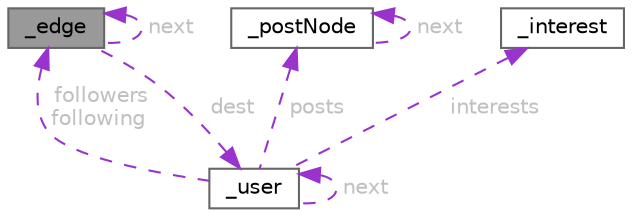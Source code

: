 digraph "_edge"
{
 // LATEX_PDF_SIZE
  bgcolor="transparent";
  edge [fontname=Helvetica,fontsize=10,labelfontname=Helvetica,labelfontsize=10];
  node [fontname=Helvetica,fontsize=10,shape=box,height=0.2,width=0.4];
  Node1 [id="Node000001",label="_edge",height=0.2,width=0.4,color="gray40", fillcolor="grey60", style="filled", fontcolor="black",tooltip="Estructura que representa una lista de arista de un usuario perteneciente al grafo."];
  Node2 -> Node1 [id="edge1_Node000001_Node000002",dir="back",color="darkorchid3",style="dashed",tooltip=" ",label=" dest",fontcolor="grey" ];
  Node2 [id="Node000002",label="_user",height=0.2,width=0.4,color="gray40", fillcolor="white", style="filled",URL="$d5/d4f/struct__user.html",tooltip="Estructura que almacena los datos de un usuario."];
  Node3 -> Node2 [id="edge2_Node000002_Node000003",dir="back",color="darkorchid3",style="dashed",tooltip=" ",label=" posts",fontcolor="grey" ];
  Node3 [id="Node000003",label="_postNode",height=0.2,width=0.4,color="gray40", fillcolor="white", style="filled",URL="$da/d98/struct__postNode.html",tooltip="Estructura que define un post (publicación)"];
  Node3 -> Node3 [id="edge3_Node000003_Node000003",dir="back",color="darkorchid3",style="dashed",tooltip=" ",label=" next",fontcolor="grey" ];
  Node1 -> Node2 [id="edge4_Node000002_Node000001",dir="back",color="darkorchid3",style="dashed",tooltip=" ",label=" followers\nfollowing",fontcolor="grey" ];
  Node2 -> Node2 [id="edge5_Node000002_Node000002",dir="back",color="darkorchid3",style="dashed",tooltip=" ",label=" next",fontcolor="grey" ];
  Node4 -> Node2 [id="edge6_Node000002_Node000004",dir="back",color="darkorchid3",style="dashed",tooltip=" ",label=" interests",fontcolor="grey" ];
  Node4 [id="Node000004",label="_interest",height=0.2,width=0.4,color="gray40", fillcolor="white", style="filled",URL="$d8/d57/struct__interest.html",tooltip="Estructura que almacena un interes."];
  Node1 -> Node1 [id="edge7_Node000001_Node000001",dir="back",color="darkorchid3",style="dashed",tooltip=" ",label=" next",fontcolor="grey" ];
}
